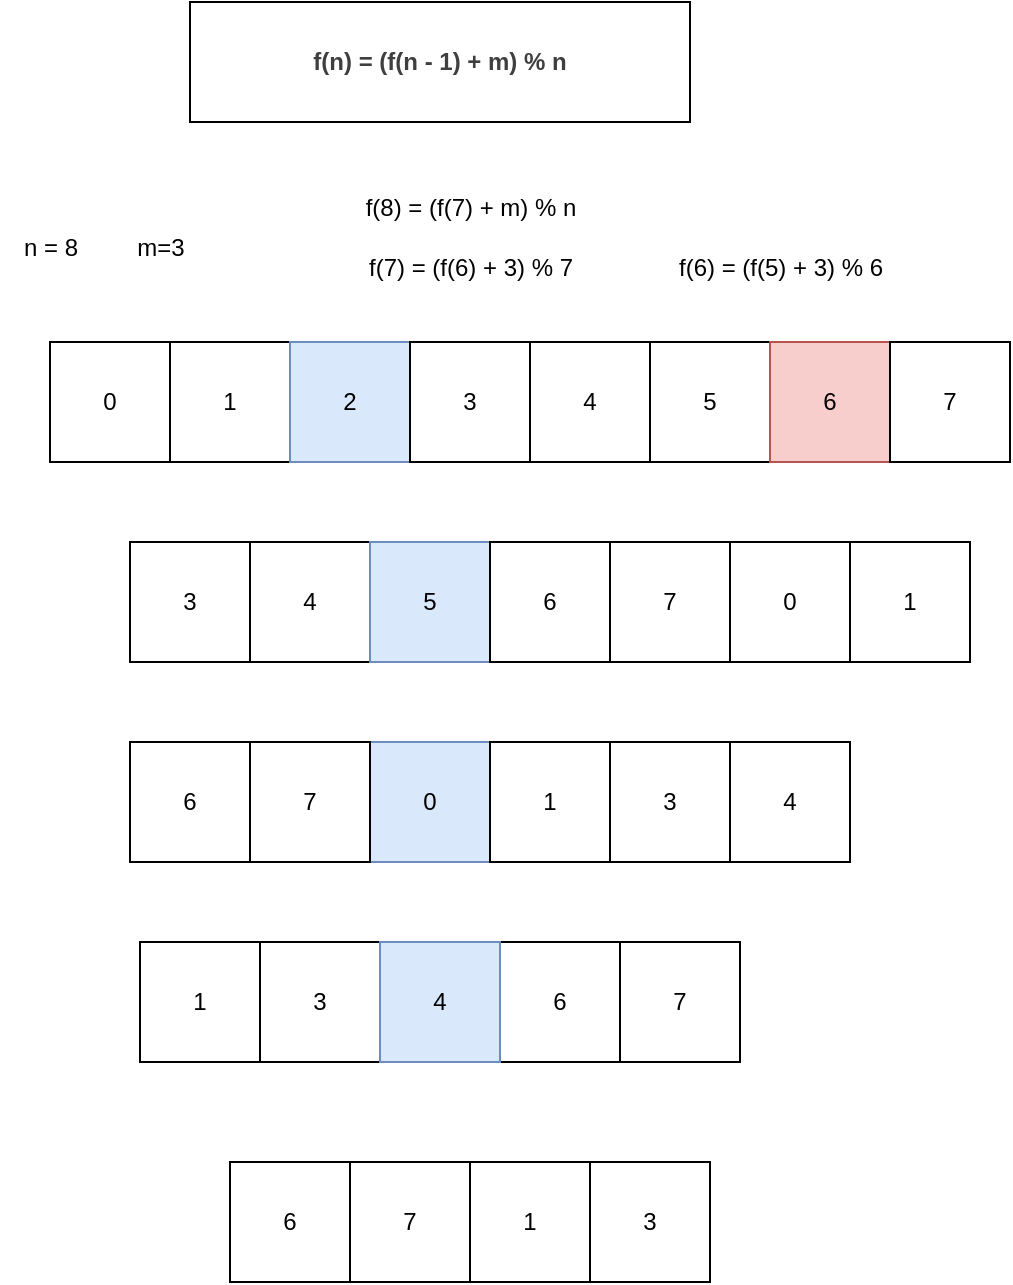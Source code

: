 <mxfile>
    <diagram id="mpKVeBibMxxcPqGPweXa" name="Page-1">
        <mxGraphModel dx="1273" dy="649" grid="1" gridSize="10" guides="1" tooltips="1" connect="1" arrows="1" fold="1" page="1" pageScale="1" pageWidth="10000" pageHeight="10000" math="0" shadow="0">
            <root>
                <mxCell id="0"/>
                <mxCell id="1" parent="0"/>
                <mxCell id="2" value="0" style="whiteSpace=wrap;html=1;" vertex="1" parent="1">
                    <mxGeometry x="140" y="180" width="60" height="60" as="geometry"/>
                </mxCell>
                <mxCell id="3" value="1" style="whiteSpace=wrap;html=1;" vertex="1" parent="1">
                    <mxGeometry x="200" y="180" width="60" height="60" as="geometry"/>
                </mxCell>
                <mxCell id="4" value="2" style="whiteSpace=wrap;html=1;fillColor=#dae8fc;strokeColor=#6c8ebf;" vertex="1" parent="1">
                    <mxGeometry x="260" y="180" width="60" height="60" as="geometry"/>
                </mxCell>
                <mxCell id="5" value="3" style="whiteSpace=wrap;html=1;" vertex="1" parent="1">
                    <mxGeometry x="320" y="180" width="60" height="60" as="geometry"/>
                </mxCell>
                <mxCell id="6" value="4" style="whiteSpace=wrap;html=1;" vertex="1" parent="1">
                    <mxGeometry x="380" y="180" width="60" height="60" as="geometry"/>
                </mxCell>
                <mxCell id="7" value="5" style="whiteSpace=wrap;html=1;" vertex="1" parent="1">
                    <mxGeometry x="440" y="180" width="60" height="60" as="geometry"/>
                </mxCell>
                <mxCell id="8" value="6" style="whiteSpace=wrap;html=1;fillColor=#f8cecc;strokeColor=#b85450;" vertex="1" parent="1">
                    <mxGeometry x="500" y="180" width="60" height="60" as="geometry"/>
                </mxCell>
                <mxCell id="9" value="7" style="whiteSpace=wrap;html=1;" vertex="1" parent="1">
                    <mxGeometry x="560" y="180" width="60" height="60" as="geometry"/>
                </mxCell>
                <mxCell id="10" value="n = 8" style="text;html=1;align=center;verticalAlign=middle;resizable=0;points=[];autosize=1;strokeColor=none;fillColor=none;" vertex="1" parent="1">
                    <mxGeometry x="115" y="118" width="50" height="30" as="geometry"/>
                </mxCell>
                <mxCell id="11" value="m=3" style="text;html=1;align=center;verticalAlign=middle;resizable=0;points=[];autosize=1;strokeColor=none;fillColor=none;" vertex="1" parent="1">
                    <mxGeometry x="170" y="118" width="50" height="30" as="geometry"/>
                </mxCell>
                <mxCell id="12" value="0" style="whiteSpace=wrap;html=1;" vertex="1" parent="1">
                    <mxGeometry x="480" y="280" width="60" height="60" as="geometry"/>
                </mxCell>
                <mxCell id="13" value="1" style="whiteSpace=wrap;html=1;" vertex="1" parent="1">
                    <mxGeometry x="540" y="280" width="60" height="60" as="geometry"/>
                </mxCell>
                <mxCell id="15" value="3" style="whiteSpace=wrap;html=1;" vertex="1" parent="1">
                    <mxGeometry x="180" y="280" width="60" height="60" as="geometry"/>
                </mxCell>
                <mxCell id="16" value="4" style="whiteSpace=wrap;html=1;" vertex="1" parent="1">
                    <mxGeometry x="240" y="280" width="60" height="60" as="geometry"/>
                </mxCell>
                <mxCell id="17" value="5" style="whiteSpace=wrap;html=1;fillColor=#dae8fc;strokeColor=#6c8ebf;" vertex="1" parent="1">
                    <mxGeometry x="300" y="280" width="60" height="60" as="geometry"/>
                </mxCell>
                <mxCell id="18" value="6" style="whiteSpace=wrap;html=1;" vertex="1" parent="1">
                    <mxGeometry x="360" y="280" width="60" height="60" as="geometry"/>
                </mxCell>
                <mxCell id="19" value="7" style="whiteSpace=wrap;html=1;" vertex="1" parent="1">
                    <mxGeometry x="420" y="280" width="60" height="60" as="geometry"/>
                </mxCell>
                <mxCell id="20" value="0" style="whiteSpace=wrap;html=1;fillColor=#dae8fc;strokeColor=#6c8ebf;" vertex="1" parent="1">
                    <mxGeometry x="300" y="380" width="60" height="60" as="geometry"/>
                </mxCell>
                <mxCell id="21" value="1" style="whiteSpace=wrap;html=1;" vertex="1" parent="1">
                    <mxGeometry x="360" y="380" width="60" height="60" as="geometry"/>
                </mxCell>
                <mxCell id="25" value="6" style="whiteSpace=wrap;html=1;" vertex="1" parent="1">
                    <mxGeometry x="180" y="380" width="60" height="60" as="geometry"/>
                </mxCell>
                <mxCell id="26" value="7" style="whiteSpace=wrap;html=1;" vertex="1" parent="1">
                    <mxGeometry x="240" y="380" width="60" height="60" as="geometry"/>
                </mxCell>
                <mxCell id="47" value="&lt;b style=&quot;color: rgb(63, 63, 63); scrollbar-color: rgb(226, 226, 226) rgb(251, 251, 251); font-family: Menlo, sans-serif; text-align: left;&quot;&gt;f(n) = (f(n - 1) + m) % n&lt;/b&gt;" style="whiteSpace=wrap;html=1;" vertex="1" parent="1">
                    <mxGeometry x="210" y="10" width="250" height="60" as="geometry"/>
                </mxCell>
                <mxCell id="48" value="f(8) = (f(7) + m) % n" style="text;html=1;align=center;verticalAlign=middle;resizable=0;points=[];autosize=1;strokeColor=none;fillColor=none;" vertex="1" parent="1">
                    <mxGeometry x="285" y="98" width="130" height="30" as="geometry"/>
                </mxCell>
                <mxCell id="49" value="&lt;span style=&quot;color: rgb(0, 0, 0);&quot;&gt;f(7) = (f(6) + 3) % 7&lt;/span&gt;" style="text;html=1;align=center;verticalAlign=middle;resizable=0;points=[];autosize=1;strokeColor=none;fillColor=none;" vertex="1" parent="1">
                    <mxGeometry x="285" y="128" width="130" height="30" as="geometry"/>
                </mxCell>
                <mxCell id="52" value="3" style="whiteSpace=wrap;html=1;" vertex="1" parent="1">
                    <mxGeometry x="420" y="380" width="60" height="60" as="geometry"/>
                </mxCell>
                <mxCell id="53" value="4" style="whiteSpace=wrap;html=1;" vertex="1" parent="1">
                    <mxGeometry x="480" y="380" width="60" height="60" as="geometry"/>
                </mxCell>
                <mxCell id="55" value="&lt;span style=&quot;color: rgb(0, 0, 0);&quot;&gt;f(6) = (f(5) + 3) % 6&lt;/span&gt;" style="text;html=1;align=center;verticalAlign=middle;resizable=0;points=[];autosize=1;strokeColor=none;fillColor=none;" vertex="1" parent="1">
                    <mxGeometry x="440" y="128" width="130" height="30" as="geometry"/>
                </mxCell>
                <mxCell id="56" value="6" style="whiteSpace=wrap;html=1;" vertex="1" parent="1">
                    <mxGeometry x="365" y="480" width="60" height="60" as="geometry"/>
                </mxCell>
                <mxCell id="57" value="7" style="whiteSpace=wrap;html=1;" vertex="1" parent="1">
                    <mxGeometry x="425" y="480" width="60" height="60" as="geometry"/>
                </mxCell>
                <mxCell id="58" value="1" style="whiteSpace=wrap;html=1;" vertex="1" parent="1">
                    <mxGeometry x="185" y="480" width="60" height="60" as="geometry"/>
                </mxCell>
                <mxCell id="59" value="3" style="whiteSpace=wrap;html=1;" vertex="1" parent="1">
                    <mxGeometry x="245" y="480" width="60" height="60" as="geometry"/>
                </mxCell>
                <mxCell id="60" value="4" style="whiteSpace=wrap;html=1;fillColor=#dae8fc;strokeColor=#6c8ebf;" vertex="1" parent="1">
                    <mxGeometry x="305" y="480" width="60" height="60" as="geometry"/>
                </mxCell>
                <mxCell id="61" value="6" style="whiteSpace=wrap;html=1;" vertex="1" parent="1">
                    <mxGeometry x="230" y="590" width="60" height="60" as="geometry"/>
                </mxCell>
                <mxCell id="62" value="7" style="whiteSpace=wrap;html=1;" vertex="1" parent="1">
                    <mxGeometry x="290" y="590" width="60" height="60" as="geometry"/>
                </mxCell>
                <mxCell id="63" value="1" style="whiteSpace=wrap;html=1;" vertex="1" parent="1">
                    <mxGeometry x="350" y="590" width="60" height="60" as="geometry"/>
                </mxCell>
                <mxCell id="64" value="3" style="whiteSpace=wrap;html=1;" vertex="1" parent="1">
                    <mxGeometry x="410" y="590" width="60" height="60" as="geometry"/>
                </mxCell>
            </root>
        </mxGraphModel>
    </diagram>
</mxfile>